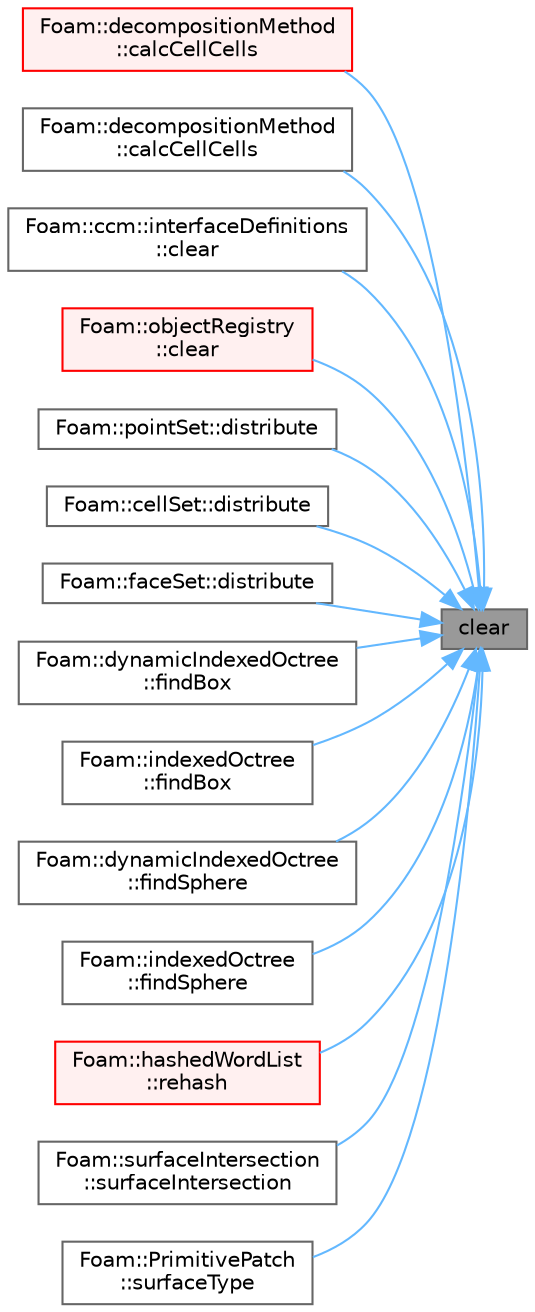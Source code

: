 digraph "clear"
{
 // LATEX_PDF_SIZE
  bgcolor="transparent";
  edge [fontname=Helvetica,fontsize=10,labelfontname=Helvetica,labelfontsize=10];
  node [fontname=Helvetica,fontsize=10,shape=box,height=0.2,width=0.4];
  rankdir="RL";
  Node1 [id="Node000001",label="clear",height=0.2,width=0.4,color="gray40", fillcolor="grey60", style="filled", fontcolor="black",tooltip=" "];
  Node1 -> Node2 [id="edge1_Node000001_Node000002",dir="back",color="steelblue1",style="solid",tooltip=" "];
  Node2 [id="Node000002",label="Foam::decompositionMethod\l::calcCellCells",height=0.2,width=0.4,color="red", fillcolor="#FFF0F0", style="filled",URL="$classFoam_1_1decompositionMethod.html#a86727d8c968e3ae5d8f394879e2b3c8a",tooltip=" "];
  Node1 -> Node7 [id="edge2_Node000001_Node000007",dir="back",color="steelblue1",style="solid",tooltip=" "];
  Node7 [id="Node000007",label="Foam::decompositionMethod\l::calcCellCells",height=0.2,width=0.4,color="grey40", fillcolor="white", style="filled",URL="$classFoam_1_1decompositionMethod.html#af7eca33cb08c9ecda876edb45da5025d",tooltip=" "];
  Node1 -> Node8 [id="edge3_Node000001_Node000008",dir="back",color="steelblue1",style="solid",tooltip=" "];
  Node8 [id="Node000008",label="Foam::ccm::interfaceDefinitions\l::clear",height=0.2,width=0.4,color="grey40", fillcolor="white", style="filled",URL="$classFoam_1_1ccm_1_1interfaceDefinitions.html#ac8bb3912a3ce86b15842e79d0b421204",tooltip=" "];
  Node1 -> Node9 [id="edge4_Node000001_Node000009",dir="back",color="steelblue1",style="solid",tooltip=" "];
  Node9 [id="Node000009",label="Foam::objectRegistry\l::clear",height=0.2,width=0.4,color="red", fillcolor="#FFF0F0", style="filled",URL="$classFoam_1_1objectRegistry.html#ac8bb3912a3ce86b15842e79d0b421204",tooltip=" "];
  Node1 -> Node16 [id="edge5_Node000001_Node000016",dir="back",color="steelblue1",style="solid",tooltip=" "];
  Node16 [id="Node000016",label="Foam::pointSet::distribute",height=0.2,width=0.4,color="grey40", fillcolor="white", style="filled",URL="$classFoam_1_1pointSet.html#a6be2dc3eb1d541aeb83ee0a2adcc0556",tooltip=" "];
  Node1 -> Node17 [id="edge6_Node000001_Node000017",dir="back",color="steelblue1",style="solid",tooltip=" "];
  Node17 [id="Node000017",label="Foam::cellSet::distribute",height=0.2,width=0.4,color="grey40", fillcolor="white", style="filled",URL="$classFoam_1_1cellSet.html#a6a8c541c98cf00b5b2ff4746c95084fb",tooltip=" "];
  Node1 -> Node18 [id="edge7_Node000001_Node000018",dir="back",color="steelblue1",style="solid",tooltip=" "];
  Node18 [id="Node000018",label="Foam::faceSet::distribute",height=0.2,width=0.4,color="grey40", fillcolor="white", style="filled",URL="$classFoam_1_1faceSet.html#a6a8c541c98cf00b5b2ff4746c95084fb",tooltip=" "];
  Node1 -> Node19 [id="edge8_Node000001_Node000019",dir="back",color="steelblue1",style="solid",tooltip=" "];
  Node19 [id="Node000019",label="Foam::dynamicIndexedOctree\l::findBox",height=0.2,width=0.4,color="grey40", fillcolor="white", style="filled",URL="$classFoam_1_1dynamicIndexedOctree.html#ae3a6b63022db9636577d965b80bb5f29",tooltip=" "];
  Node1 -> Node20 [id="edge9_Node000001_Node000020",dir="back",color="steelblue1",style="solid",tooltip=" "];
  Node20 [id="Node000020",label="Foam::indexedOctree\l::findBox",height=0.2,width=0.4,color="grey40", fillcolor="white", style="filled",URL="$classFoam_1_1indexedOctree.html#ae3a6b63022db9636577d965b80bb5f29",tooltip=" "];
  Node1 -> Node21 [id="edge10_Node000001_Node000021",dir="back",color="steelblue1",style="solid",tooltip=" "];
  Node21 [id="Node000021",label="Foam::dynamicIndexedOctree\l::findSphere",height=0.2,width=0.4,color="grey40", fillcolor="white", style="filled",URL="$classFoam_1_1dynamicIndexedOctree.html#a92cf6ab5f7c8c039db16adc81a9db191",tooltip=" "];
  Node1 -> Node22 [id="edge11_Node000001_Node000022",dir="back",color="steelblue1",style="solid",tooltip=" "];
  Node22 [id="Node000022",label="Foam::indexedOctree\l::findSphere",height=0.2,width=0.4,color="grey40", fillcolor="white", style="filled",URL="$classFoam_1_1indexedOctree.html#a92cf6ab5f7c8c039db16adc81a9db191",tooltip=" "];
  Node1 -> Node23 [id="edge12_Node000001_Node000023",dir="back",color="steelblue1",style="solid",tooltip=" "];
  Node23 [id="Node000023",label="Foam::hashedWordList\l::rehash",height=0.2,width=0.4,color="red", fillcolor="#FFF0F0", style="filled",URL="$classFoam_1_1hashedWordList.html#a97464bd633318edb8313e30d754aac9e",tooltip=" "];
  Node1 -> Node29 [id="edge13_Node000001_Node000029",dir="back",color="steelblue1",style="solid",tooltip=" "];
  Node29 [id="Node000029",label="Foam::surfaceIntersection\l::surfaceIntersection",height=0.2,width=0.4,color="grey40", fillcolor="white", style="filled",URL="$classFoam_1_1surfaceIntersection.html#a4200b422ab0627b19743e0b738da873c",tooltip=" "];
  Node1 -> Node30 [id="edge14_Node000001_Node000030",dir="back",color="steelblue1",style="solid",tooltip=" "];
  Node30 [id="Node000030",label="Foam::PrimitivePatch\l::surfaceType",height=0.2,width=0.4,color="grey40", fillcolor="white", style="filled",URL="$classFoam_1_1PrimitivePatch.html#ace20a5a080605a521e021b1d3a4896b9",tooltip=" "];
}
